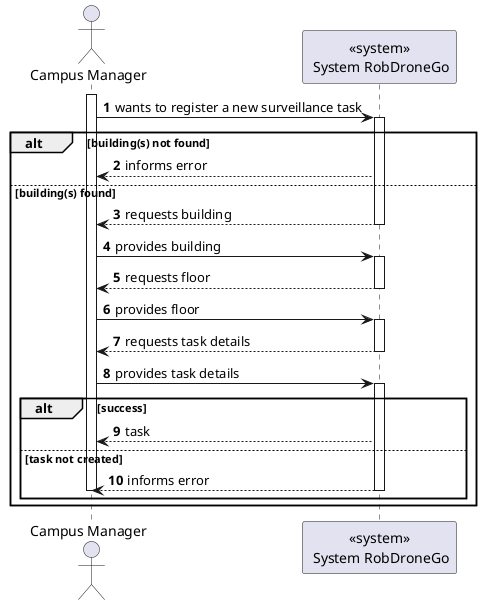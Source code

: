@startuml
autonumber

actor "Campus Manager" as usr

participant "<<system>>\n System RobDroneGo" as sys

activate usr
usr -> sys : wants to register a new surveillance task
    activate sys
alt building(s) not found
    sys --> usr : informs error
else building(s) found
    sys --> usr : requests building
    deactivate sys
    usr -> sys : provides building

    activate sys
        sys --> usr : requests floor
    deactivate sys

    usr -> sys : provides floor
    activate sys
    sys --> usr : requests task details
    deactivate sys

    usr -> sys : provides task details
    activate sys
    alt success
        sys --> usr : task
    else task not created
        sys --> usr : informs error
    deactivate sys
deactivate usr
    end
end

@enduml
